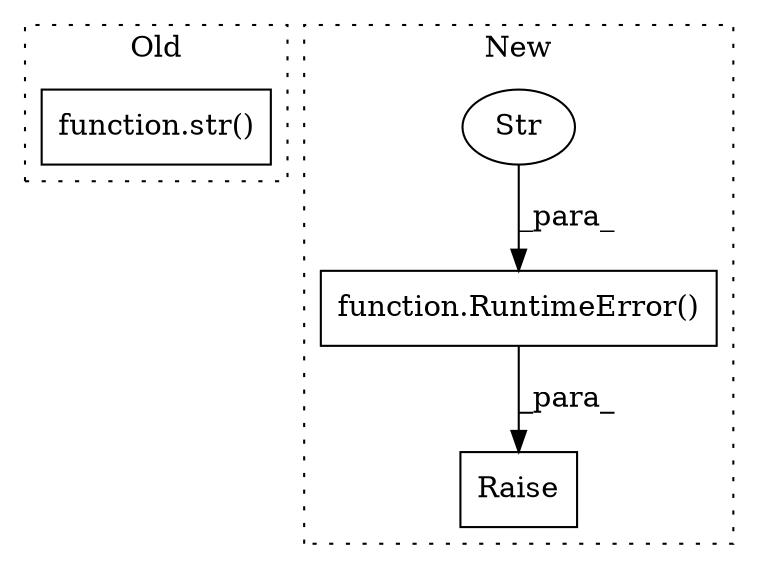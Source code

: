 digraph G {
subgraph cluster0 {
1 [label="function.str()" a="75" s="4665,4673" l="4,1" shape="box"];
label = "Old";
style="dotted";
}
subgraph cluster1 {
2 [label="function.RuntimeError()" a="75" s="4618,4677" l="13,1" shape="box"];
3 [label="Raise" a="91" s="4612" l="6" shape="box"];
4 [label="Str" a="66" s="4631" l="46" shape="ellipse"];
label = "New";
style="dotted";
}
2 -> 3 [label="_para_"];
4 -> 2 [label="_para_"];
}